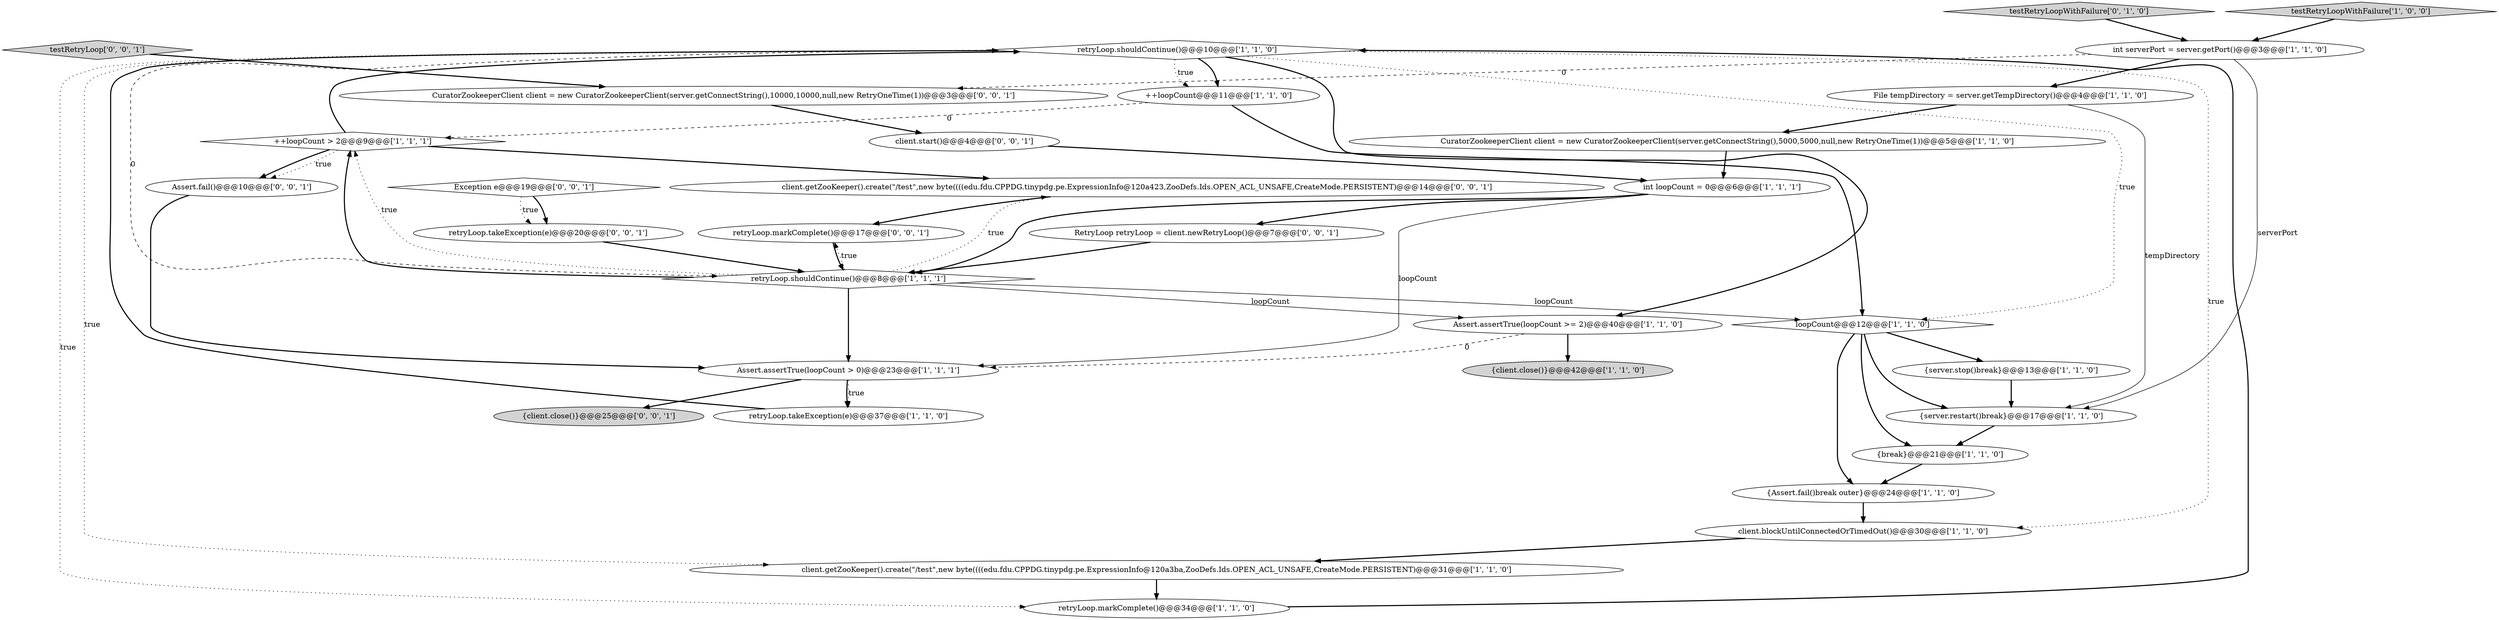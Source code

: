 digraph {
14 [style = filled, label = "retryLoop.shouldContinue()@@@10@@@['1', '1', '0']", fillcolor = white, shape = diamond image = "AAA0AAABBB1BBB"];
18 [style = filled, label = "++loopCount > 2@@@9@@@['1', '1', '1']", fillcolor = white, shape = diamond image = "AAA0AAABBB1BBB"];
28 [style = filled, label = "testRetryLoop['0', '0', '1']", fillcolor = lightgray, shape = diamond image = "AAA0AAABBB3BBB"];
1 [style = filled, label = "Assert.assertTrue(loopCount > 0)@@@23@@@['1', '1', '1']", fillcolor = white, shape = ellipse image = "AAA0AAABBB1BBB"];
20 [style = filled, label = "loopCount@@@12@@@['1', '1', '0']", fillcolor = white, shape = diamond image = "AAA0AAABBB1BBB"];
12 [style = filled, label = "int loopCount = 0@@@6@@@['1', '1', '1']", fillcolor = white, shape = ellipse image = "AAA0AAABBB1BBB"];
10 [style = filled, label = "client.getZooKeeper().create(\"/test\",new byte((((edu.fdu.CPPDG.tinypdg.pe.ExpressionInfo@120a3ba,ZooDefs.Ids.OPEN_ACL_UNSAFE,CreateMode.PERSISTENT)@@@31@@@['1', '1', '0']", fillcolor = white, shape = ellipse image = "AAA0AAABBB1BBB"];
23 [style = filled, label = "CuratorZookeeperClient client = new CuratorZookeeperClient(server.getConnectString(),10000,10000,null,new RetryOneTime(1))@@@3@@@['0', '0', '1']", fillcolor = white, shape = ellipse image = "AAA0AAABBB3BBB"];
6 [style = filled, label = "File tempDirectory = server.getTempDirectory()@@@4@@@['1', '1', '0']", fillcolor = white, shape = ellipse image = "AAA0AAABBB1BBB"];
16 [style = filled, label = "{server.stop()break}@@@13@@@['1', '1', '0']", fillcolor = white, shape = ellipse image = "AAA0AAABBB1BBB"];
31 [style = filled, label = "RetryLoop retryLoop = client.newRetryLoop()@@@7@@@['0', '0', '1']", fillcolor = white, shape = ellipse image = "AAA0AAABBB3BBB"];
27 [style = filled, label = "client.start()@@@4@@@['0', '0', '1']", fillcolor = white, shape = ellipse image = "AAA0AAABBB3BBB"];
7 [style = filled, label = "CuratorZookeeperClient client = new CuratorZookeeperClient(server.getConnectString(),5000,5000,null,new RetryOneTime(1))@@@5@@@['1', '1', '0']", fillcolor = white, shape = ellipse image = "AAA0AAABBB1BBB"];
15 [style = filled, label = "++loopCount@@@11@@@['1', '1', '0']", fillcolor = white, shape = ellipse image = "AAA0AAABBB1BBB"];
29 [style = filled, label = "client.getZooKeeper().create(\"/test\",new byte((((edu.fdu.CPPDG.tinypdg.pe.ExpressionInfo@120a423,ZooDefs.Ids.OPEN_ACL_UNSAFE,CreateMode.PERSISTENT)@@@14@@@['0', '0', '1']", fillcolor = white, shape = ellipse image = "AAA0AAABBB3BBB"];
9 [style = filled, label = "{break}@@@21@@@['1', '1', '0']", fillcolor = white, shape = ellipse image = "AAA0AAABBB1BBB"];
0 [style = filled, label = "{server.restart()break}@@@17@@@['1', '1', '0']", fillcolor = white, shape = ellipse image = "AAA0AAABBB1BBB"];
22 [style = filled, label = "{client.close()}@@@25@@@['0', '0', '1']", fillcolor = lightgray, shape = ellipse image = "AAA0AAABBB3BBB"];
24 [style = filled, label = "Assert.fail()@@@10@@@['0', '0', '1']", fillcolor = white, shape = ellipse image = "AAA0AAABBB3BBB"];
13 [style = filled, label = "client.blockUntilConnectedOrTimedOut()@@@30@@@['1', '1', '0']", fillcolor = white, shape = ellipse image = "AAA0AAABBB1BBB"];
25 [style = filled, label = "retryLoop.markComplete()@@@17@@@['0', '0', '1']", fillcolor = white, shape = ellipse image = "AAA0AAABBB3BBB"];
26 [style = filled, label = "retryLoop.takeException(e)@@@20@@@['0', '0', '1']", fillcolor = white, shape = ellipse image = "AAA0AAABBB3BBB"];
17 [style = filled, label = "int serverPort = server.getPort()@@@3@@@['1', '1', '0']", fillcolor = white, shape = ellipse image = "AAA0AAABBB1BBB"];
8 [style = filled, label = "retryLoop.shouldContinue()@@@8@@@['1', '1', '1']", fillcolor = white, shape = diamond image = "AAA0AAABBB1BBB"];
19 [style = filled, label = "{client.close()}@@@42@@@['1', '1', '0']", fillcolor = lightgray, shape = ellipse image = "AAA0AAABBB1BBB"];
11 [style = filled, label = "retryLoop.takeException(e)@@@37@@@['1', '1', '0']", fillcolor = white, shape = ellipse image = "AAA0AAABBB1BBB"];
30 [style = filled, label = "Exception e@@@19@@@['0', '0', '1']", fillcolor = white, shape = diamond image = "AAA0AAABBB3BBB"];
21 [style = filled, label = "testRetryLoopWithFailure['0', '1', '0']", fillcolor = lightgray, shape = diamond image = "AAA0AAABBB2BBB"];
2 [style = filled, label = "{Assert.fail()break outer}@@@24@@@['1', '1', '0']", fillcolor = white, shape = ellipse image = "AAA0AAABBB1BBB"];
5 [style = filled, label = "testRetryLoopWithFailure['1', '0', '0']", fillcolor = lightgray, shape = diamond image = "AAA0AAABBB1BBB"];
3 [style = filled, label = "Assert.assertTrue(loopCount >= 2)@@@40@@@['1', '1', '0']", fillcolor = white, shape = ellipse image = "AAA0AAABBB1BBB"];
4 [style = filled, label = "retryLoop.markComplete()@@@34@@@['1', '1', '0']", fillcolor = white, shape = ellipse image = "AAA0AAABBB1BBB"];
14->4 [style = dotted, label="true"];
30->26 [style = bold, label=""];
26->8 [style = bold, label=""];
14->3 [style = bold, label=""];
1->11 [style = dotted, label="true"];
27->12 [style = bold, label=""];
20->16 [style = bold, label=""];
18->24 [style = bold, label=""];
2->13 [style = bold, label=""];
8->20 [style = solid, label="loopCount"];
31->8 [style = bold, label=""];
21->17 [style = bold, label=""];
0->9 [style = bold, label=""];
9->2 [style = bold, label=""];
16->0 [style = bold, label=""];
28->23 [style = bold, label=""];
8->25 [style = dotted, label="true"];
11->14 [style = bold, label=""];
29->25 [style = bold, label=""];
17->23 [style = dashed, label="0"];
1->11 [style = bold, label=""];
12->31 [style = bold, label=""];
24->1 [style = bold, label=""];
5->17 [style = bold, label=""];
8->18 [style = bold, label=""];
8->1 [style = bold, label=""];
14->8 [style = dashed, label="0"];
7->12 [style = bold, label=""];
14->15 [style = dotted, label="true"];
14->13 [style = dotted, label="true"];
17->6 [style = bold, label=""];
6->0 [style = solid, label="tempDirectory"];
10->4 [style = bold, label=""];
3->19 [style = bold, label=""];
30->26 [style = dotted, label="true"];
18->24 [style = dotted, label="true"];
8->3 [style = solid, label="loopCount"];
14->10 [style = dotted, label="true"];
4->14 [style = bold, label=""];
15->20 [style = bold, label=""];
14->20 [style = dotted, label="true"];
25->8 [style = bold, label=""];
12->1 [style = solid, label="loopCount"];
17->0 [style = solid, label="serverPort"];
20->9 [style = bold, label=""];
20->2 [style = bold, label=""];
6->7 [style = bold, label=""];
20->0 [style = bold, label=""];
18->14 [style = bold, label=""];
13->10 [style = bold, label=""];
1->22 [style = bold, label=""];
8->18 [style = dotted, label="true"];
14->15 [style = bold, label=""];
12->8 [style = bold, label=""];
8->29 [style = dotted, label="true"];
3->1 [style = dashed, label="0"];
18->29 [style = bold, label=""];
15->18 [style = dashed, label="0"];
23->27 [style = bold, label=""];
}
